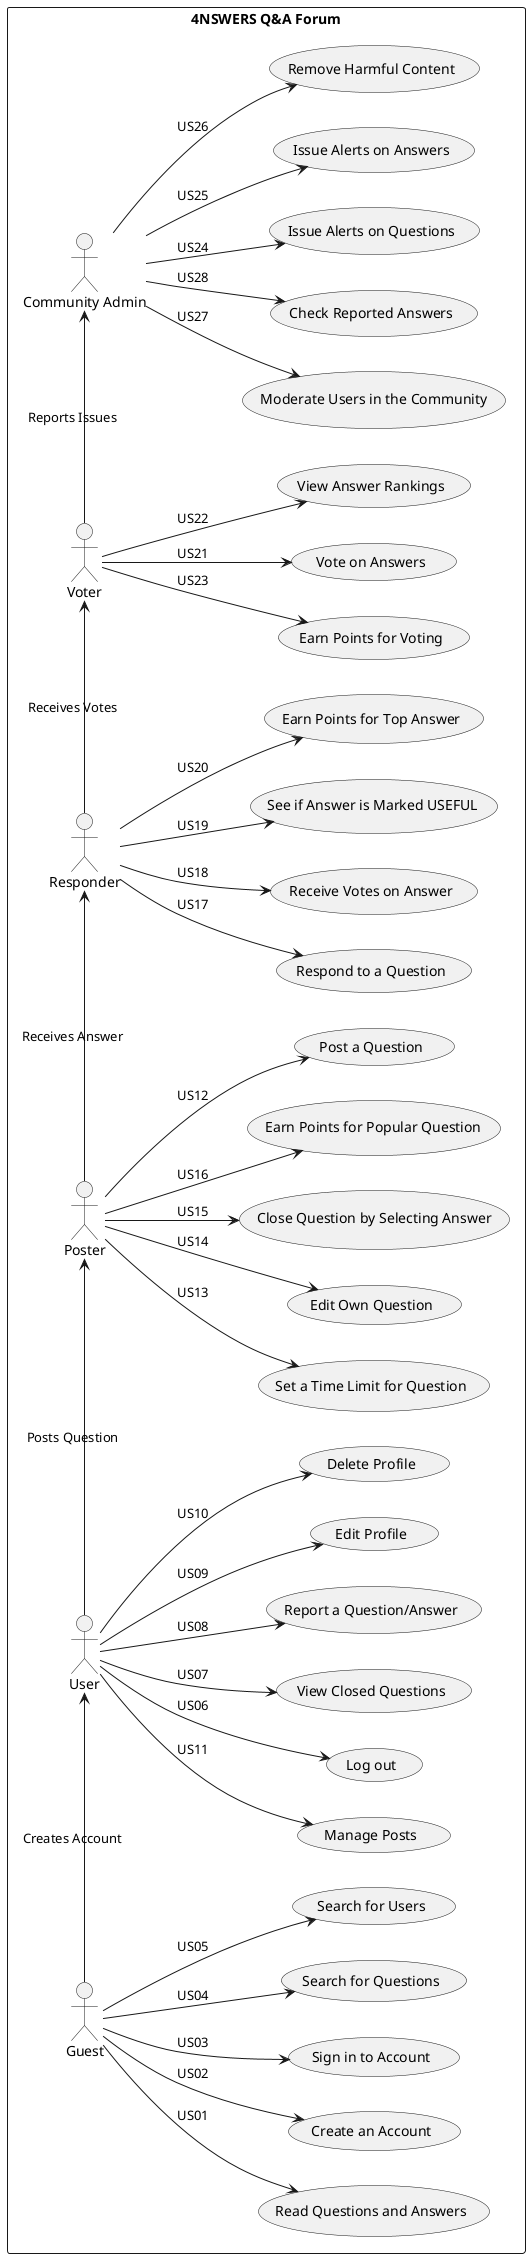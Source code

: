 @startuml
left to right direction
rectangle "4NSWERS Q&A Forum" {

  actor Guest
  actor User
  actor Poster as PosterUser
  actor Responder as ResponderUser
  actor Voter as VoterUser
  actor "Community Admin" as AdminUser

  ' Guest Interactions
  Guest -down-> (Read Questions and Answers) : US01
  Guest --> (Create an Account) : US02
  Guest --> (Sign in to Account) : US03
  Guest --> (Search for Questions) : US04
  Guest --> (Search for Users) : US05

  ' User Interactions
  User -down-> (Log out) : US06
  User --> (View Closed Questions) : US07
  User --> (Report a Question/Answer) : US08
  User --> (Edit Profile) : US09
  User --> (Delete Profile) : US10
  User --> (Manage Posts) : US11

  ' Poster Interactions
  PosterUser --> (Post a Question) : US12
  PosterUser --> (Set a Time Limit for Question) : US13
  PosterUser --> (Edit Own Question) : US14
  PosterUser --> (Close Question by Selecting Answer) : US15
  PosterUser --> (Earn Points for Popular Question) : US16

  ' Responder Interactions
  ResponderUser --> (Respond to a Question) : US17
  ResponderUser --> (Receive Votes on Answer) : US18
  ResponderUser --> (See if Answer is Marked USEFUL) : US19
  ResponderUser --> (Earn Points for Top Answer) : US20

  ' Voter Interactions
  VoterUser --> (Vote on Answers) : US21
  VoterUser --> (View Answer Rankings) : US22
  VoterUser --> (Earn Points for Voting) : US23

  ' Admin Interactions
  AdminUser --> (Issue Alerts on Questions) : US24
  AdminUser --> (Issue Alerts on Answers) : US25
  AdminUser --> (Remove Harmful Content) : US26
  AdminUser --> (Moderate Users in the Community) : US27
  AdminUser --> (Check Reported Answers) : US28

  ' Relations between actors and processes
  Guest -right-> User : "Creates Account"
  User -right-> PosterUser : "Posts Question"
  PosterUser -right-> ResponderUser : "Receives Answer"
  ResponderUser -right-> VoterUser : "Receives Votes"
  VoterUser -right-> AdminUser : "Reports Issues"
}

@enduml
